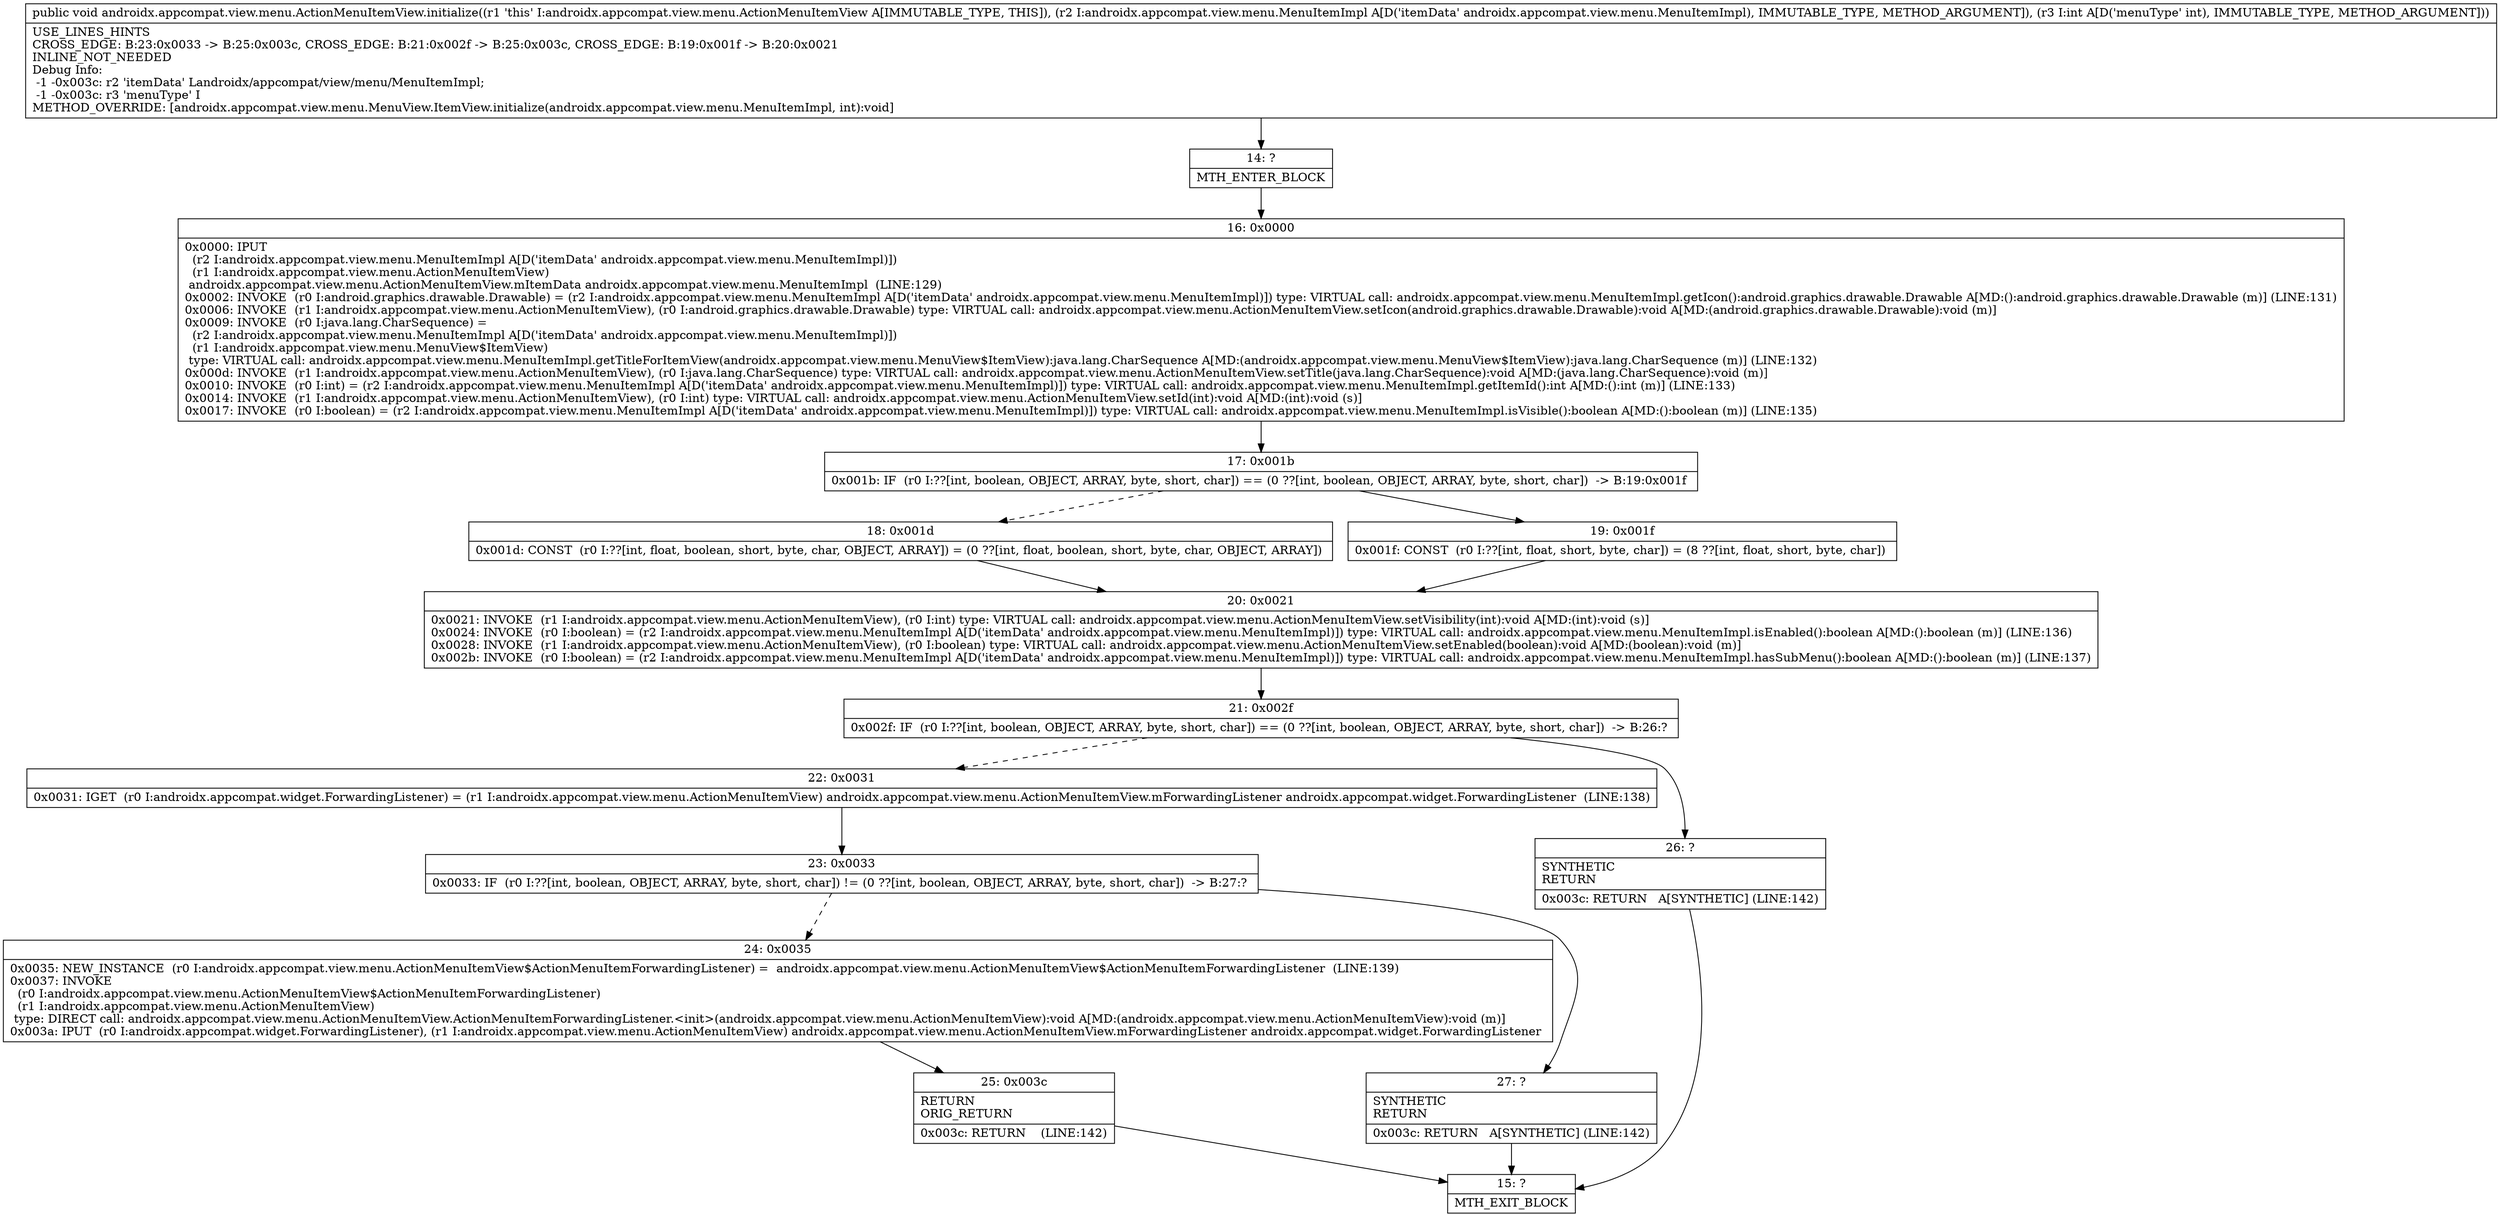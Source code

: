 digraph "CFG forandroidx.appcompat.view.menu.ActionMenuItemView.initialize(Landroidx\/appcompat\/view\/menu\/MenuItemImpl;I)V" {
Node_14 [shape=record,label="{14\:\ ?|MTH_ENTER_BLOCK\l}"];
Node_16 [shape=record,label="{16\:\ 0x0000|0x0000: IPUT  \l  (r2 I:androidx.appcompat.view.menu.MenuItemImpl A[D('itemData' androidx.appcompat.view.menu.MenuItemImpl)])\l  (r1 I:androidx.appcompat.view.menu.ActionMenuItemView)\l androidx.appcompat.view.menu.ActionMenuItemView.mItemData androidx.appcompat.view.menu.MenuItemImpl  (LINE:129)\l0x0002: INVOKE  (r0 I:android.graphics.drawable.Drawable) = (r2 I:androidx.appcompat.view.menu.MenuItemImpl A[D('itemData' androidx.appcompat.view.menu.MenuItemImpl)]) type: VIRTUAL call: androidx.appcompat.view.menu.MenuItemImpl.getIcon():android.graphics.drawable.Drawable A[MD:():android.graphics.drawable.Drawable (m)] (LINE:131)\l0x0006: INVOKE  (r1 I:androidx.appcompat.view.menu.ActionMenuItemView), (r0 I:android.graphics.drawable.Drawable) type: VIRTUAL call: androidx.appcompat.view.menu.ActionMenuItemView.setIcon(android.graphics.drawable.Drawable):void A[MD:(android.graphics.drawable.Drawable):void (m)]\l0x0009: INVOKE  (r0 I:java.lang.CharSequence) = \l  (r2 I:androidx.appcompat.view.menu.MenuItemImpl A[D('itemData' androidx.appcompat.view.menu.MenuItemImpl)])\l  (r1 I:androidx.appcompat.view.menu.MenuView$ItemView)\l type: VIRTUAL call: androidx.appcompat.view.menu.MenuItemImpl.getTitleForItemView(androidx.appcompat.view.menu.MenuView$ItemView):java.lang.CharSequence A[MD:(androidx.appcompat.view.menu.MenuView$ItemView):java.lang.CharSequence (m)] (LINE:132)\l0x000d: INVOKE  (r1 I:androidx.appcompat.view.menu.ActionMenuItemView), (r0 I:java.lang.CharSequence) type: VIRTUAL call: androidx.appcompat.view.menu.ActionMenuItemView.setTitle(java.lang.CharSequence):void A[MD:(java.lang.CharSequence):void (m)]\l0x0010: INVOKE  (r0 I:int) = (r2 I:androidx.appcompat.view.menu.MenuItemImpl A[D('itemData' androidx.appcompat.view.menu.MenuItemImpl)]) type: VIRTUAL call: androidx.appcompat.view.menu.MenuItemImpl.getItemId():int A[MD:():int (m)] (LINE:133)\l0x0014: INVOKE  (r1 I:androidx.appcompat.view.menu.ActionMenuItemView), (r0 I:int) type: VIRTUAL call: androidx.appcompat.view.menu.ActionMenuItemView.setId(int):void A[MD:(int):void (s)]\l0x0017: INVOKE  (r0 I:boolean) = (r2 I:androidx.appcompat.view.menu.MenuItemImpl A[D('itemData' androidx.appcompat.view.menu.MenuItemImpl)]) type: VIRTUAL call: androidx.appcompat.view.menu.MenuItemImpl.isVisible():boolean A[MD:():boolean (m)] (LINE:135)\l}"];
Node_17 [shape=record,label="{17\:\ 0x001b|0x001b: IF  (r0 I:??[int, boolean, OBJECT, ARRAY, byte, short, char]) == (0 ??[int, boolean, OBJECT, ARRAY, byte, short, char])  \-\> B:19:0x001f \l}"];
Node_18 [shape=record,label="{18\:\ 0x001d|0x001d: CONST  (r0 I:??[int, float, boolean, short, byte, char, OBJECT, ARRAY]) = (0 ??[int, float, boolean, short, byte, char, OBJECT, ARRAY]) \l}"];
Node_20 [shape=record,label="{20\:\ 0x0021|0x0021: INVOKE  (r1 I:androidx.appcompat.view.menu.ActionMenuItemView), (r0 I:int) type: VIRTUAL call: androidx.appcompat.view.menu.ActionMenuItemView.setVisibility(int):void A[MD:(int):void (s)]\l0x0024: INVOKE  (r0 I:boolean) = (r2 I:androidx.appcompat.view.menu.MenuItemImpl A[D('itemData' androidx.appcompat.view.menu.MenuItemImpl)]) type: VIRTUAL call: androidx.appcompat.view.menu.MenuItemImpl.isEnabled():boolean A[MD:():boolean (m)] (LINE:136)\l0x0028: INVOKE  (r1 I:androidx.appcompat.view.menu.ActionMenuItemView), (r0 I:boolean) type: VIRTUAL call: androidx.appcompat.view.menu.ActionMenuItemView.setEnabled(boolean):void A[MD:(boolean):void (m)]\l0x002b: INVOKE  (r0 I:boolean) = (r2 I:androidx.appcompat.view.menu.MenuItemImpl A[D('itemData' androidx.appcompat.view.menu.MenuItemImpl)]) type: VIRTUAL call: androidx.appcompat.view.menu.MenuItemImpl.hasSubMenu():boolean A[MD:():boolean (m)] (LINE:137)\l}"];
Node_21 [shape=record,label="{21\:\ 0x002f|0x002f: IF  (r0 I:??[int, boolean, OBJECT, ARRAY, byte, short, char]) == (0 ??[int, boolean, OBJECT, ARRAY, byte, short, char])  \-\> B:26:? \l}"];
Node_22 [shape=record,label="{22\:\ 0x0031|0x0031: IGET  (r0 I:androidx.appcompat.widget.ForwardingListener) = (r1 I:androidx.appcompat.view.menu.ActionMenuItemView) androidx.appcompat.view.menu.ActionMenuItemView.mForwardingListener androidx.appcompat.widget.ForwardingListener  (LINE:138)\l}"];
Node_23 [shape=record,label="{23\:\ 0x0033|0x0033: IF  (r0 I:??[int, boolean, OBJECT, ARRAY, byte, short, char]) != (0 ??[int, boolean, OBJECT, ARRAY, byte, short, char])  \-\> B:27:? \l}"];
Node_24 [shape=record,label="{24\:\ 0x0035|0x0035: NEW_INSTANCE  (r0 I:androidx.appcompat.view.menu.ActionMenuItemView$ActionMenuItemForwardingListener) =  androidx.appcompat.view.menu.ActionMenuItemView$ActionMenuItemForwardingListener  (LINE:139)\l0x0037: INVOKE  \l  (r0 I:androidx.appcompat.view.menu.ActionMenuItemView$ActionMenuItemForwardingListener)\l  (r1 I:androidx.appcompat.view.menu.ActionMenuItemView)\l type: DIRECT call: androidx.appcompat.view.menu.ActionMenuItemView.ActionMenuItemForwardingListener.\<init\>(androidx.appcompat.view.menu.ActionMenuItemView):void A[MD:(androidx.appcompat.view.menu.ActionMenuItemView):void (m)]\l0x003a: IPUT  (r0 I:androidx.appcompat.widget.ForwardingListener), (r1 I:androidx.appcompat.view.menu.ActionMenuItemView) androidx.appcompat.view.menu.ActionMenuItemView.mForwardingListener androidx.appcompat.widget.ForwardingListener \l}"];
Node_25 [shape=record,label="{25\:\ 0x003c|RETURN\lORIG_RETURN\l|0x003c: RETURN    (LINE:142)\l}"];
Node_15 [shape=record,label="{15\:\ ?|MTH_EXIT_BLOCK\l}"];
Node_27 [shape=record,label="{27\:\ ?|SYNTHETIC\lRETURN\l|0x003c: RETURN   A[SYNTHETIC] (LINE:142)\l}"];
Node_26 [shape=record,label="{26\:\ ?|SYNTHETIC\lRETURN\l|0x003c: RETURN   A[SYNTHETIC] (LINE:142)\l}"];
Node_19 [shape=record,label="{19\:\ 0x001f|0x001f: CONST  (r0 I:??[int, float, short, byte, char]) = (8 ??[int, float, short, byte, char]) \l}"];
MethodNode[shape=record,label="{public void androidx.appcompat.view.menu.ActionMenuItemView.initialize((r1 'this' I:androidx.appcompat.view.menu.ActionMenuItemView A[IMMUTABLE_TYPE, THIS]), (r2 I:androidx.appcompat.view.menu.MenuItemImpl A[D('itemData' androidx.appcompat.view.menu.MenuItemImpl), IMMUTABLE_TYPE, METHOD_ARGUMENT]), (r3 I:int A[D('menuType' int), IMMUTABLE_TYPE, METHOD_ARGUMENT]))  | USE_LINES_HINTS\lCROSS_EDGE: B:23:0x0033 \-\> B:25:0x003c, CROSS_EDGE: B:21:0x002f \-\> B:25:0x003c, CROSS_EDGE: B:19:0x001f \-\> B:20:0x0021\lINLINE_NOT_NEEDED\lDebug Info:\l  \-1 \-0x003c: r2 'itemData' Landroidx\/appcompat\/view\/menu\/MenuItemImpl;\l  \-1 \-0x003c: r3 'menuType' I\lMETHOD_OVERRIDE: [androidx.appcompat.view.menu.MenuView.ItemView.initialize(androidx.appcompat.view.menu.MenuItemImpl, int):void]\l}"];
MethodNode -> Node_14;Node_14 -> Node_16;
Node_16 -> Node_17;
Node_17 -> Node_18[style=dashed];
Node_17 -> Node_19;
Node_18 -> Node_20;
Node_20 -> Node_21;
Node_21 -> Node_22[style=dashed];
Node_21 -> Node_26;
Node_22 -> Node_23;
Node_23 -> Node_24[style=dashed];
Node_23 -> Node_27;
Node_24 -> Node_25;
Node_25 -> Node_15;
Node_27 -> Node_15;
Node_26 -> Node_15;
Node_19 -> Node_20;
}

